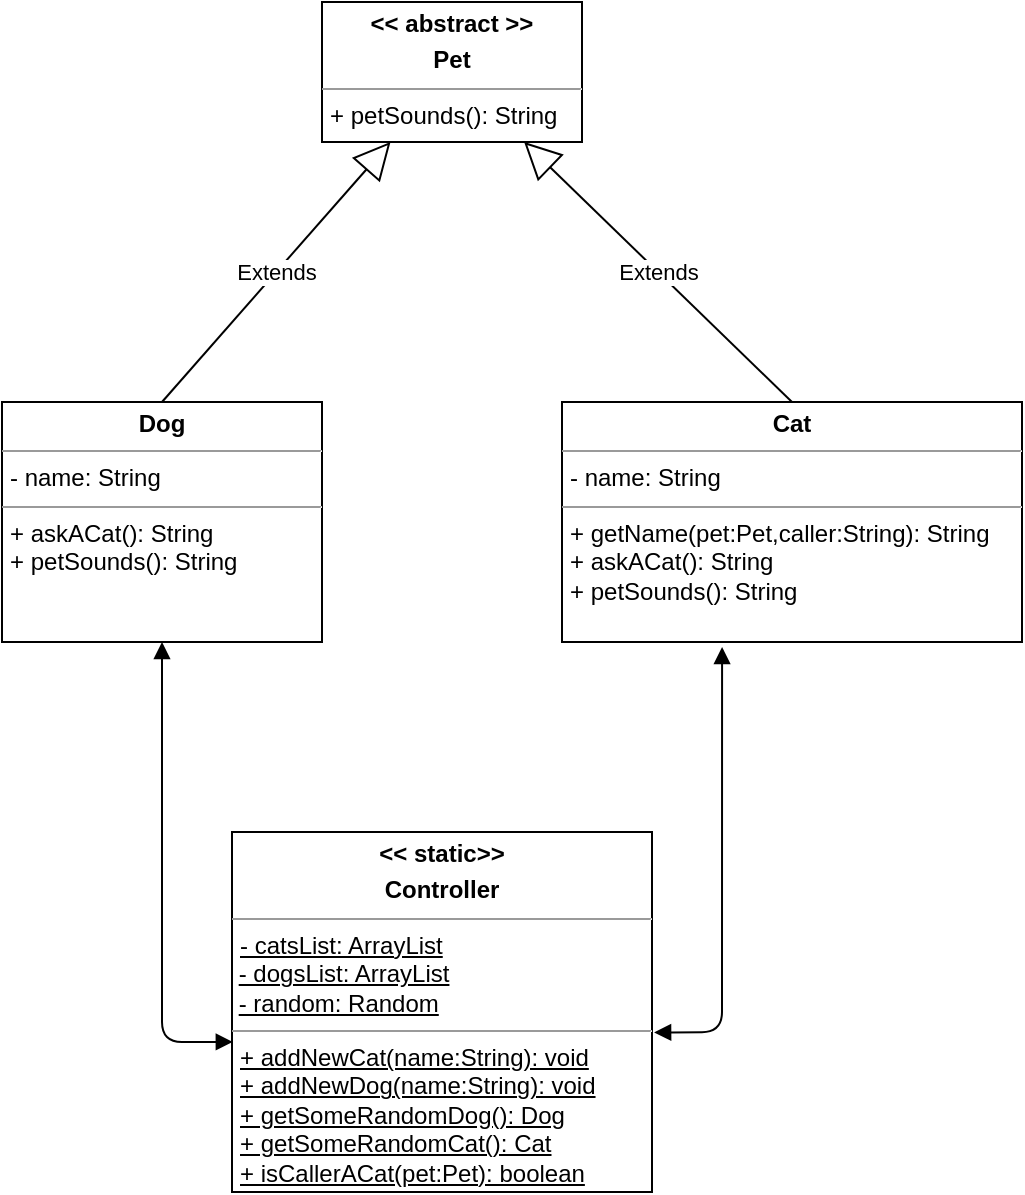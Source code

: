 <mxfile pages="3">
    <diagram name="AskACat / Static" id="AYW02A2UxmyTWjyU7nBY">
        <mxGraphModel dx="805" dy="352" grid="1" gridSize="10" guides="1" tooltips="1" connect="1" arrows="1" fold="1" page="1" pageScale="1" pageWidth="827" pageHeight="1169" math="0" shadow="0">
            <root>
                <mxCell id="Fwvk4CStFVqfM5GDR4kU-0"/>
                <mxCell id="Fwvk4CStFVqfM5GDR4kU-1" parent="Fwvk4CStFVqfM5GDR4kU-0"/>
                <mxCell id="Fwvk4CStFVqfM5GDR4kU-2" value="&lt;p style=&quot;margin: 0px ; margin-top: 4px ; text-align: center&quot;&gt;&lt;b&gt;Cat&lt;/b&gt;&lt;/p&gt;&lt;hr size=&quot;1&quot;&gt;&lt;p style=&quot;margin: 0px ; margin-left: 4px&quot;&gt;- name: String&lt;/p&gt;&lt;hr size=&quot;1&quot;&gt;&lt;p style=&quot;margin: 0px ; margin-left: 4px&quot;&gt;&lt;span&gt;+ getName(pet:Pet,caller:String): String&lt;/span&gt;&lt;br&gt;&lt;/p&gt;&lt;p style=&quot;margin: 0px ; margin-left: 4px&quot;&gt;+ askACat(): String&lt;br&gt;&lt;/p&gt;&lt;p style=&quot;margin: 0px ; margin-left: 4px&quot;&gt;+ petSounds(): String&lt;br&gt;&lt;/p&gt;" style="verticalAlign=top;align=left;overflow=fill;fontSize=12;fontFamily=Helvetica;html=1;" parent="Fwvk4CStFVqfM5GDR4kU-1" vertex="1">
                    <mxGeometry x="400" y="280" width="230" height="120" as="geometry"/>
                </mxCell>
                <mxCell id="Fwvk4CStFVqfM5GDR4kU-3" value="&lt;p style=&quot;margin: 0px ; margin-top: 4px ; text-align: center&quot;&gt;&lt;b&gt;&amp;lt;&amp;lt; static&amp;gt;&amp;gt;&lt;/b&gt;&lt;b&gt;&lt;br&gt;&lt;/b&gt;&lt;/p&gt;&lt;p style=&quot;margin: 0px ; margin-top: 4px ; text-align: center&quot;&gt;&lt;b&gt;Controller&lt;/b&gt;&lt;/p&gt;&lt;hr size=&quot;1&quot;&gt;&lt;p style=&quot;margin: 0px ; margin-left: 4px&quot;&gt;&lt;u&gt;- catsList: ArrayList&lt;/u&gt;&lt;/p&gt;&amp;nbsp;&lt;u&gt;- dogsList: ArrayList&lt;/u&gt;&lt;br&gt;&amp;nbsp;&lt;u&gt;- random: Random&lt;/u&gt;&lt;br&gt;&lt;hr size=&quot;1&quot;&gt;&lt;p style=&quot;margin: 0px ; margin-left: 4px&quot;&gt;&lt;u&gt;+ addNewCat(name:String): void&lt;/u&gt;&lt;/p&gt;&lt;p style=&quot;margin: 0px ; margin-left: 4px&quot;&gt;&lt;u&gt;+ addNewDog(name:String): void&lt;br&gt;&lt;/u&gt;&lt;/p&gt;&lt;p style=&quot;margin: 0px ; margin-left: 4px&quot;&gt;&lt;u&gt;+ getSomeRandomDog(): Dog&lt;br&gt;&lt;/u&gt;&lt;/p&gt;&lt;p style=&quot;margin: 0px ; margin-left: 4px&quot;&gt;&lt;u&gt;+ getSomeRandomCat(): Cat&lt;br&gt;&lt;/u&gt;&lt;/p&gt;&lt;p style=&quot;margin: 0px ; margin-left: 4px&quot;&gt;&lt;u&gt;+ isCallerACat(pet:Pet): boolean&lt;/u&gt;&lt;br&gt;&lt;/p&gt;&lt;p style=&quot;margin: 0px ; margin-left: 4px&quot;&gt;&lt;br&gt;&lt;/p&gt;&lt;p style=&quot;margin: 0px ; margin-left: 4px&quot;&gt;&lt;br&gt;&lt;/p&gt;" style="verticalAlign=top;align=left;overflow=fill;fontSize=12;fontFamily=Helvetica;html=1;" parent="Fwvk4CStFVqfM5GDR4kU-1" vertex="1">
                    <mxGeometry x="235" y="495" width="210" height="180" as="geometry"/>
                </mxCell>
                <mxCell id="Fwvk4CStFVqfM5GDR4kU-4" value="&lt;p style=&quot;margin: 0px ; margin-top: 4px ; text-align: center&quot;&gt;&lt;b&gt;Dog&lt;/b&gt;&lt;/p&gt;&lt;hr size=&quot;1&quot;&gt;&lt;p style=&quot;margin: 0px ; margin-left: 4px&quot;&gt;- name: String&lt;/p&gt;&lt;hr size=&quot;1&quot;&gt;&lt;p style=&quot;margin: 0px ; margin-left: 4px&quot;&gt;&lt;span&gt;+ askACat(): String&lt;/span&gt;&lt;br&gt;&lt;/p&gt;&lt;p style=&quot;margin: 0px ; margin-left: 4px&quot;&gt;+ petSounds(): String&lt;/p&gt;" style="verticalAlign=top;align=left;overflow=fill;fontSize=12;fontFamily=Helvetica;html=1;" parent="Fwvk4CStFVqfM5GDR4kU-1" vertex="1">
                    <mxGeometry x="120" y="280" width="160" height="120" as="geometry"/>
                </mxCell>
                <mxCell id="Fwvk4CStFVqfM5GDR4kU-5" value="&lt;p style=&quot;margin: 0px ; margin-top: 4px ; text-align: center&quot;&gt;&lt;b&gt;&amp;lt;&amp;lt; abstract &amp;gt;&amp;gt;&lt;/b&gt;&lt;/p&gt;&lt;p style=&quot;margin: 0px ; margin-top: 4px ; text-align: center&quot;&gt;&lt;b&gt;Pet&lt;/b&gt;&lt;/p&gt;&lt;hr size=&quot;1&quot;&gt;&lt;p style=&quot;margin: 0px ; margin-left: 4px&quot;&gt;&lt;span&gt;+ petSounds(): String&lt;/span&gt;&lt;br&gt;&lt;/p&gt;" style="verticalAlign=top;align=left;overflow=fill;fontSize=12;fontFamily=Helvetica;html=1;" parent="Fwvk4CStFVqfM5GDR4kU-1" vertex="1">
                    <mxGeometry x="280" y="80" width="130" height="70" as="geometry"/>
                </mxCell>
                <mxCell id="Fwvk4CStFVqfM5GDR4kU-6" value="Extends" style="endArrow=block;endSize=16;endFill=0;html=1;exitX=0.5;exitY=0;exitDx=0;exitDy=0;" parent="Fwvk4CStFVqfM5GDR4kU-1" source="Fwvk4CStFVqfM5GDR4kU-2" target="Fwvk4CStFVqfM5GDR4kU-5" edge="1">
                    <mxGeometry width="160" relative="1" as="geometry">
                        <mxPoint x="420" y="130" as="sourcePoint"/>
                        <mxPoint x="340" y="150" as="targetPoint"/>
                    </mxGeometry>
                </mxCell>
                <mxCell id="Fwvk4CStFVqfM5GDR4kU-7" value="Extends" style="endArrow=block;endSize=16;endFill=0;html=1;exitX=0.5;exitY=0;exitDx=0;exitDy=0;" parent="Fwvk4CStFVqfM5GDR4kU-1" source="Fwvk4CStFVqfM5GDR4kU-4" target="Fwvk4CStFVqfM5GDR4kU-5" edge="1">
                    <mxGeometry width="160" relative="1" as="geometry">
                        <mxPoint x="80" y="150" as="sourcePoint"/>
                        <mxPoint x="240" y="150" as="targetPoint"/>
                    </mxGeometry>
                </mxCell>
                <mxCell id="0" value="" style="endArrow=block;startArrow=block;endFill=1;startFill=1;html=1;entryX=0.348;entryY=1.021;entryDx=0;entryDy=0;entryPerimeter=0;exitX=1.005;exitY=0.557;exitDx=0;exitDy=0;exitPerimeter=0;" edge="1" parent="Fwvk4CStFVqfM5GDR4kU-1" source="Fwvk4CStFVqfM5GDR4kU-3" target="Fwvk4CStFVqfM5GDR4kU-2">
                    <mxGeometry width="160" relative="1" as="geometry">
                        <mxPoint x="430" y="470" as="sourcePoint"/>
                        <mxPoint x="590" y="470" as="targetPoint"/>
                        <Array as="points">
                            <mxPoint x="480" y="595"/>
                        </Array>
                    </mxGeometry>
                </mxCell>
                <mxCell id="1" value="" style="endArrow=block;startArrow=block;endFill=1;startFill=1;html=1;entryX=0.5;entryY=1;entryDx=0;entryDy=0;exitX=0.002;exitY=0.583;exitDx=0;exitDy=0;exitPerimeter=0;" edge="1" parent="Fwvk4CStFVqfM5GDR4kU-1" source="Fwvk4CStFVqfM5GDR4kU-3" target="Fwvk4CStFVqfM5GDR4kU-4">
                    <mxGeometry width="160" relative="1" as="geometry">
                        <mxPoint x="210" y="605" as="sourcePoint"/>
                        <mxPoint x="539.26" y="409.04" as="targetPoint"/>
                        <Array as="points">
                            <mxPoint x="200" y="600"/>
                        </Array>
                    </mxGeometry>
                </mxCell>
            </root>
        </mxGraphModel>
    </diagram>
</mxfile>